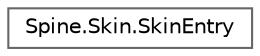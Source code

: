 digraph "类继承关系图"
{
 // LATEX_PDF_SIZE
  bgcolor="transparent";
  edge [fontname=Helvetica,fontsize=10,labelfontname=Helvetica,labelfontsize=10];
  node [fontname=Helvetica,fontsize=10,shape=box,height=0.2,width=0.4];
  rankdir="LR";
  Node0 [id="Node000000",label="Spine.Skin.SkinEntry",height=0.2,width=0.4,color="grey40", fillcolor="white", style="filled",URL="$struct_spine_1_1_skin_1_1_skin_entry.html",tooltip="Stores an entry in the skin consisting of the slot index, name, and attachment."];
}
